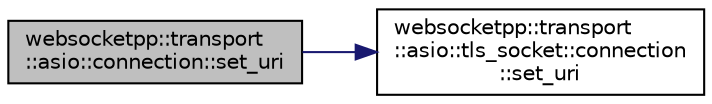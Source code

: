 digraph "websocketpp::transport::asio::connection::set_uri"
{
  edge [fontname="Helvetica",fontsize="10",labelfontname="Helvetica",labelfontsize="10"];
  node [fontname="Helvetica",fontsize="10",shape=record];
  rankdir="LR";
  Node79 [label="websocketpp::transport\l::asio::connection::set_uri",height=0.2,width=0.4,color="black", fillcolor="grey75", style="filled", fontcolor="black"];
  Node79 -> Node80 [color="midnightblue",fontsize="10",style="solid"];
  Node80 [label="websocketpp::transport\l::asio::tls_socket::connection\l::set_uri",height=0.2,width=0.4,color="black", fillcolor="white", style="filled",URL="$classwebsocketpp_1_1transport_1_1asio_1_1tls__socket_1_1connection.html#a8cb70301d7d244a72ed1ca90872253ed",tooltip="Set hostname hook. "];
}
